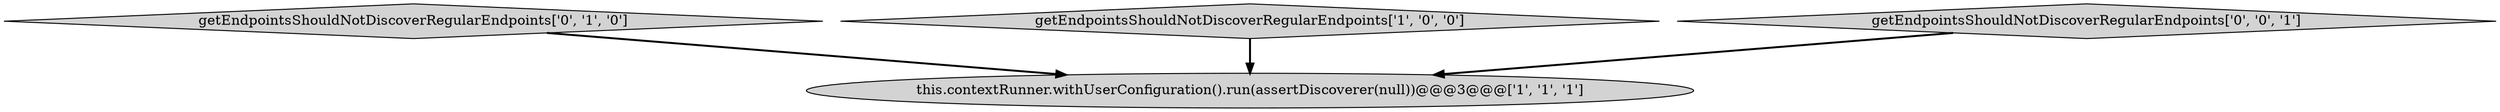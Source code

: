 digraph {
2 [style = filled, label = "getEndpointsShouldNotDiscoverRegularEndpoints['0', '1', '0']", fillcolor = lightgray, shape = diamond image = "AAA0AAABBB2BBB"];
0 [style = filled, label = "this.contextRunner.withUserConfiguration().run(assertDiscoverer(null))@@@3@@@['1', '1', '1']", fillcolor = lightgray, shape = ellipse image = "AAA0AAABBB1BBB"];
1 [style = filled, label = "getEndpointsShouldNotDiscoverRegularEndpoints['1', '0', '0']", fillcolor = lightgray, shape = diamond image = "AAA0AAABBB1BBB"];
3 [style = filled, label = "getEndpointsShouldNotDiscoverRegularEndpoints['0', '0', '1']", fillcolor = lightgray, shape = diamond image = "AAA0AAABBB3BBB"];
2->0 [style = bold, label=""];
3->0 [style = bold, label=""];
1->0 [style = bold, label=""];
}

